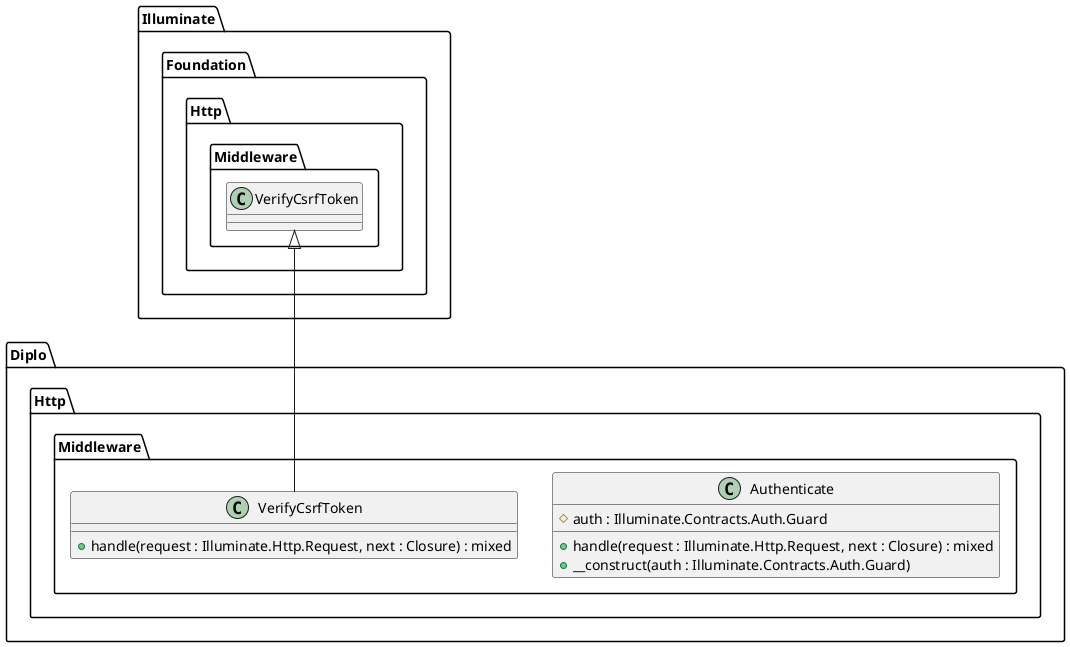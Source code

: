@startuml
class Diplo.Http.Middleware.Authenticate {
    #auth : Illuminate.Contracts.Auth.Guard
    +handle(request : Illuminate.Http.Request, next : Closure) : mixed
    +__construct(auth : Illuminate.Contracts.Auth.Guard)
}
class Diplo.Http.Middleware.VerifyCsrfToken {
    +handle(request : Illuminate.Http.Request, next : Closure) : mixed
}
class Diplo.Http.Middleware.VerifyCsrfToken extends Illuminate.Foundation.Http.Middleware.VerifyCsrfToken
@enduml
